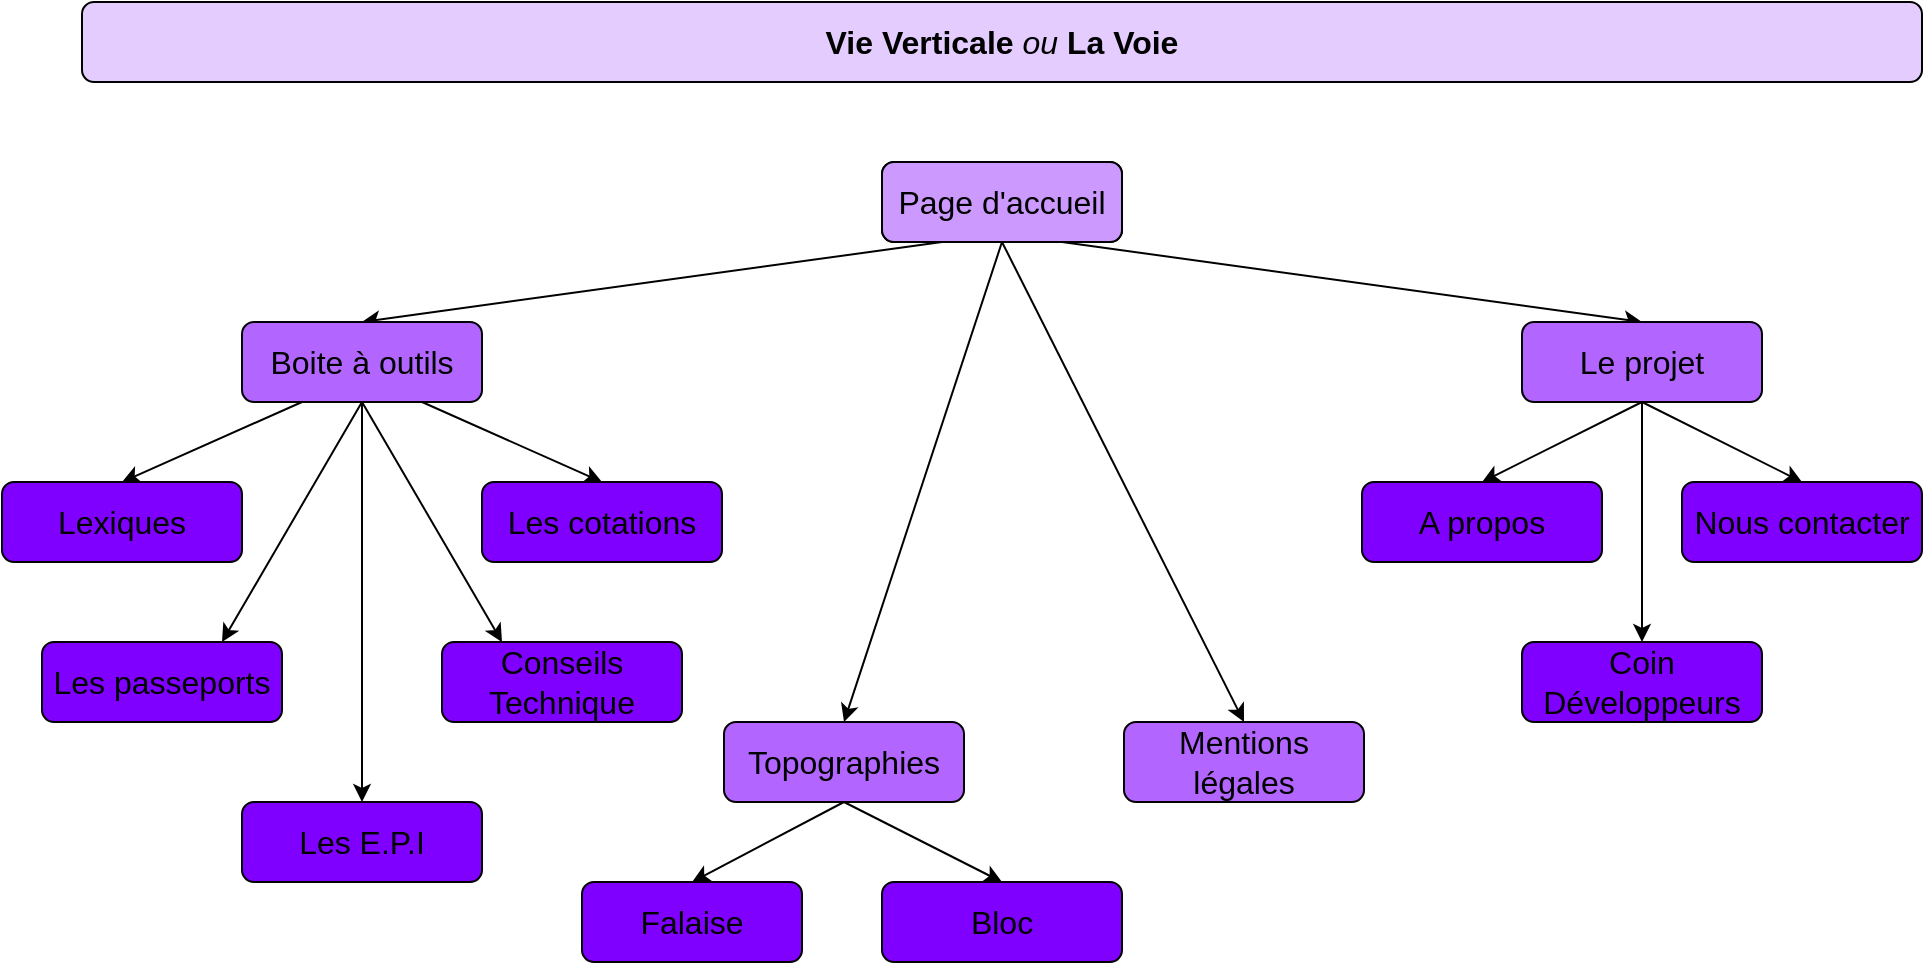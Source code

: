 <mxfile version="20.6.2" type="device"><diagram id="jU46aCAzkcniBVvtxLqw" name="Page-1"><mxGraphModel dx="981" dy="575" grid="1" gridSize="10" guides="1" tooltips="1" connect="1" arrows="1" fold="1" page="1" pageScale="1" pageWidth="1169" pageHeight="827" math="0" shadow="0"><root><mxCell id="0"/><mxCell id="1" parent="0"/><mxCell id="7ZIXcEC2cIEChUyz_D_p-1" value="&lt;font style=&quot;font-size: 16px;&quot;&gt;&lt;b&gt;Vie Verticale&lt;/b&gt; &lt;i&gt;ou &lt;/i&gt;&lt;b&gt;La Voie&lt;/b&gt;&lt;/font&gt;" style="text;html=1;strokeColor=default;fillColor=#E5CCFF;align=center;verticalAlign=middle;whiteSpace=wrap;rounded=1;fontColor=#000000;labelBackgroundColor=none;" vertex="1" parent="1"><mxGeometry x="120" y="40" width="920" height="40" as="geometry"/></mxCell><mxCell id="7ZIXcEC2cIEChUyz_D_p-20" style="edgeStyle=none;rounded=1;orthogonalLoop=1;jettySize=auto;html=1;exitX=0.75;exitY=1;exitDx=0;exitDy=0;entryX=0.5;entryY=0;entryDx=0;entryDy=0;fontSize=16;fontColor=#000000;labelBackgroundColor=none;" edge="1" parent="1" source="7ZIXcEC2cIEChUyz_D_p-2" target="7ZIXcEC2cIEChUyz_D_p-16"><mxGeometry relative="1" as="geometry"/></mxCell><mxCell id="7ZIXcEC2cIEChUyz_D_p-21" style="edgeStyle=none;rounded=1;orthogonalLoop=1;jettySize=auto;html=1;exitX=0.25;exitY=1;exitDx=0;exitDy=0;entryX=0.5;entryY=0;entryDx=0;entryDy=0;fontSize=16;fontColor=#000000;labelBackgroundColor=none;" edge="1" parent="1" source="7ZIXcEC2cIEChUyz_D_p-2" target="7ZIXcEC2cIEChUyz_D_p-48"><mxGeometry relative="1" as="geometry"><mxPoint x="260" y="200" as="targetPoint"/></mxGeometry></mxCell><mxCell id="7ZIXcEC2cIEChUyz_D_p-40" style="edgeStyle=none;rounded=1;orthogonalLoop=1;jettySize=auto;html=1;exitX=0.5;exitY=1;exitDx=0;exitDy=0;entryX=0.5;entryY=0;entryDx=0;entryDy=0;fontSize=16;startArrow=none;startFill=0;fontColor=#000000;labelBackgroundColor=none;" edge="1" parent="1" source="7ZIXcEC2cIEChUyz_D_p-2" target="7ZIXcEC2cIEChUyz_D_p-47"><mxGeometry relative="1" as="geometry"><mxPoint x="460" y="400" as="targetPoint"/></mxGeometry></mxCell><mxCell id="7ZIXcEC2cIEChUyz_D_p-41" style="edgeStyle=none;rounded=1;orthogonalLoop=1;jettySize=auto;html=1;exitX=0.5;exitY=1;exitDx=0;exitDy=0;entryX=0.5;entryY=0;entryDx=0;entryDy=0;fontSize=16;startArrow=none;startFill=0;fontColor=#000000;labelBackgroundColor=none;" edge="1" parent="1" source="7ZIXcEC2cIEChUyz_D_p-2" target="7ZIXcEC2cIEChUyz_D_p-22"><mxGeometry relative="1" as="geometry"/></mxCell><mxCell id="7ZIXcEC2cIEChUyz_D_p-2" value="&lt;font style=&quot;font-size: 16px;&quot;&gt;Page d'accueil&lt;/font&gt;" style="text;html=1;strokeColor=default;fillColor=none;align=center;verticalAlign=middle;whiteSpace=wrap;rounded=1;fontColor=#000000;labelBackgroundColor=none;" vertex="1" parent="1"><mxGeometry x="520" y="120" width="120" height="40" as="geometry"/></mxCell><mxCell id="7ZIXcEC2cIEChUyz_D_p-22" value="&lt;font style=&quot;font-size: 16px;&quot;&gt;Mentions légales&lt;/font&gt;" style="text;html=1;strokeColor=default;fillColor=#B266FF;align=center;verticalAlign=middle;whiteSpace=wrap;rounded=1;fontColor=#000000;labelBackgroundColor=none;fillStyle=solid;" vertex="1" parent="1"><mxGeometry x="641" y="400" width="120" height="40" as="geometry"/></mxCell><mxCell id="7ZIXcEC2cIEChUyz_D_p-31" style="edgeStyle=none;rounded=1;orthogonalLoop=1;jettySize=auto;html=1;exitX=0.75;exitY=1;exitDx=0;exitDy=0;entryX=0.5;entryY=0;entryDx=0;entryDy=0;fontSize=16;fontColor=#000000;labelBackgroundColor=none;" edge="1" parent="1" source="7ZIXcEC2cIEChUyz_D_p-48" target="7ZIXcEC2cIEChUyz_D_p-46"><mxGeometry relative="1" as="geometry"><mxPoint x="340" y="280" as="targetPoint"/></mxGeometry></mxCell><mxCell id="7ZIXcEC2cIEChUyz_D_p-27" value="&lt;font style=&quot;font-size: 16px;&quot;&gt;Les passeports&lt;/font&gt;" style="text;html=1;strokeColor=default;fillColor=#7F00FF;align=center;verticalAlign=middle;whiteSpace=wrap;rounded=1;fontColor=#000000;labelBackgroundColor=none;" vertex="1" parent="1"><mxGeometry x="100" y="360" width="120" height="40" as="geometry"/></mxCell><mxCell id="7ZIXcEC2cIEChUyz_D_p-30" style="edgeStyle=none;rounded=1;orthogonalLoop=1;jettySize=auto;html=1;exitX=0.5;exitY=1;exitDx=0;exitDy=0;entryX=0.75;entryY=0;entryDx=0;entryDy=0;fontSize=16;fontColor=#000000;labelBackgroundColor=none;" edge="1" parent="1" source="7ZIXcEC2cIEChUyz_D_p-48" target="7ZIXcEC2cIEChUyz_D_p-27"><mxGeometry relative="1" as="geometry"><mxPoint x="260" y="240" as="sourcePoint"/></mxGeometry></mxCell><mxCell id="7ZIXcEC2cIEChUyz_D_p-29" style="edgeStyle=none;rounded=1;orthogonalLoop=1;jettySize=auto;html=1;exitX=0.25;exitY=1;exitDx=0;exitDy=0;entryX=0.5;entryY=0;entryDx=0;entryDy=0;fontSize=16;fontColor=#000000;labelBackgroundColor=none;" edge="1" parent="1" source="7ZIXcEC2cIEChUyz_D_p-48" target="7ZIXcEC2cIEChUyz_D_p-45"><mxGeometry relative="1" as="geometry"/></mxCell><mxCell id="7ZIXcEC2cIEChUyz_D_p-16" value="&lt;font style=&quot;font-size: 16px;&quot;&gt;Le projet&lt;/font&gt;" style="text;html=1;strokeColor=default;fillColor=#B266FF;align=center;verticalAlign=middle;whiteSpace=wrap;rounded=1;fontColor=#000000;labelBackgroundColor=none;fillStyle=solid;" vertex="1" parent="1"><mxGeometry x="840" y="200" width="120" height="40" as="geometry"/></mxCell><mxCell id="7ZIXcEC2cIEChUyz_D_p-23" value="&lt;span style=&quot;font-size: 16px;&quot;&gt;Coin Développeurs&lt;/span&gt;" style="text;html=1;strokeColor=default;fillColor=#7F00FF;align=center;verticalAlign=middle;whiteSpace=wrap;rounded=1;fontColor=#000000;labelBackgroundColor=none;fillStyle=solid;" vertex="1" parent="1"><mxGeometry x="840" y="360" width="120" height="40" as="geometry"/></mxCell><mxCell id="7ZIXcEC2cIEChUyz_D_p-33" style="edgeStyle=none;rounded=1;orthogonalLoop=1;jettySize=auto;html=1;exitX=0.5;exitY=1;exitDx=0;exitDy=0;entryX=0.5;entryY=0;entryDx=0;entryDy=0;fontSize=16;fontColor=#000000;labelBackgroundColor=none;" edge="1" parent="1" source="7ZIXcEC2cIEChUyz_D_p-16" target="7ZIXcEC2cIEChUyz_D_p-23"><mxGeometry relative="1" as="geometry"/></mxCell><mxCell id="7ZIXcEC2cIEChUyz_D_p-24" value="&lt;font style=&quot;font-size: 16px;&quot;&gt;Nous contacter&lt;/font&gt;" style="text;html=1;strokeColor=default;fillColor=#7F00FF;align=center;verticalAlign=middle;whiteSpace=wrap;rounded=1;fontColor=#000000;labelBackgroundColor=none;fillStyle=solid;" vertex="1" parent="1"><mxGeometry x="920" y="280" width="120" height="40" as="geometry"/></mxCell><mxCell id="7ZIXcEC2cIEChUyz_D_p-34" style="edgeStyle=none;rounded=1;orthogonalLoop=1;jettySize=auto;html=1;exitX=0.5;exitY=1;exitDx=0;exitDy=0;entryX=0.5;entryY=0;entryDx=0;entryDy=0;fontSize=16;fontColor=#000000;labelBackgroundColor=none;" edge="1" parent="1" source="7ZIXcEC2cIEChUyz_D_p-16" target="7ZIXcEC2cIEChUyz_D_p-24"><mxGeometry relative="1" as="geometry"/></mxCell><mxCell id="7ZIXcEC2cIEChUyz_D_p-25" value="&lt;font style=&quot;font-size: 16px;&quot;&gt;A propos&lt;/font&gt;" style="text;html=1;strokeColor=default;fillColor=#7F00FF;align=center;verticalAlign=middle;whiteSpace=wrap;rounded=1;fontColor=#000000;labelBackgroundColor=none;fillStyle=solid;" vertex="1" parent="1"><mxGeometry x="760" y="280" width="120" height="40" as="geometry"/></mxCell><mxCell id="7ZIXcEC2cIEChUyz_D_p-32" style="edgeStyle=none;rounded=1;orthogonalLoop=1;jettySize=auto;html=1;exitX=0.5;exitY=1;exitDx=0;exitDy=0;entryX=0.5;entryY=0;entryDx=0;entryDy=0;fontSize=16;fontColor=#000000;labelBackgroundColor=none;" edge="1" parent="1" source="7ZIXcEC2cIEChUyz_D_p-16" target="7ZIXcEC2cIEChUyz_D_p-25"><mxGeometry relative="1" as="geometry"/></mxCell><mxCell id="7ZIXcEC2cIEChUyz_D_p-42" value="&lt;font style=&quot;font-size: 16px;&quot;&gt;Page d'accueil&lt;/font&gt;" style="text;html=1;strokeColor=default;fillColor=#CC99FF;align=center;verticalAlign=middle;whiteSpace=wrap;rounded=1;fontColor=#000000;labelBackgroundColor=none;" vertex="1" parent="1"><mxGeometry x="520" y="120" width="120" height="40" as="geometry"/></mxCell><mxCell id="7ZIXcEC2cIEChUyz_D_p-45" value="&lt;font style=&quot;font-size: 16px;&quot;&gt;Lexiques&lt;/font&gt;" style="text;html=1;strokeColor=default;fillColor=#7F00FF;align=center;verticalAlign=middle;whiteSpace=wrap;rounded=1;fontColor=#000000;labelBackgroundColor=none;" vertex="1" parent="1"><mxGeometry x="80" y="280" width="120" height="40" as="geometry"/></mxCell><mxCell id="7ZIXcEC2cIEChUyz_D_p-46" value="&lt;font style=&quot;font-size: 16px;&quot;&gt;Les cotations&lt;/font&gt;" style="text;html=1;strokeColor=default;fillColor=#7F00FF;align=center;verticalAlign=middle;whiteSpace=wrap;rounded=1;fontColor=#000000;labelBackgroundColor=none;fillStyle=solid;" vertex="1" parent="1"><mxGeometry x="320" y="280" width="120" height="40" as="geometry"/></mxCell><mxCell id="7ZIXcEC2cIEChUyz_D_p-50" style="edgeStyle=none;rounded=1;orthogonalLoop=1;jettySize=auto;html=1;exitX=0.5;exitY=1;exitDx=0;exitDy=0;entryX=0.25;entryY=0;entryDx=0;entryDy=0;labelBackgroundColor=none;fontSize=16;fontColor=#000000;startArrow=none;startFill=0;" edge="1" parent="1" source="7ZIXcEC2cIEChUyz_D_p-48" target="7ZIXcEC2cIEChUyz_D_p-49"><mxGeometry relative="1" as="geometry"/></mxCell><mxCell id="7ZIXcEC2cIEChUyz_D_p-52" style="edgeStyle=none;rounded=1;orthogonalLoop=1;jettySize=auto;html=1;exitX=0.5;exitY=1;exitDx=0;exitDy=0;entryX=0.5;entryY=0;entryDx=0;entryDy=0;labelBackgroundColor=none;fontSize=16;fontColor=#000000;startArrow=none;startFill=0;" edge="1" parent="1" source="7ZIXcEC2cIEChUyz_D_p-48" target="7ZIXcEC2cIEChUyz_D_p-51"><mxGeometry relative="1" as="geometry"/></mxCell><mxCell id="7ZIXcEC2cIEChUyz_D_p-48" value="&lt;font style=&quot;font-size: 16px;&quot;&gt;Boite à outils&lt;/font&gt;" style="text;html=1;strokeColor=default;fillColor=#B266FF;align=center;verticalAlign=middle;whiteSpace=wrap;rounded=1;fontColor=#000000;labelBackgroundColor=none;" vertex="1" parent="1"><mxGeometry x="200" y="200" width="120" height="40" as="geometry"/></mxCell><mxCell id="7ZIXcEC2cIEChUyz_D_p-49" value="&lt;font style=&quot;font-size: 16px;&quot;&gt;Conseils Technique&lt;/font&gt;" style="text;html=1;strokeColor=default;fillColor=#7F00FF;align=center;verticalAlign=middle;whiteSpace=wrap;rounded=1;fontColor=#000000;labelBackgroundColor=none;" vertex="1" parent="1"><mxGeometry x="300" y="360" width="120" height="40" as="geometry"/></mxCell><mxCell id="7ZIXcEC2cIEChUyz_D_p-51" value="&lt;font style=&quot;font-size: 16px;&quot;&gt;Les E.P.I&lt;/font&gt;" style="text;html=1;strokeColor=default;fillColor=#7F00FF;align=center;verticalAlign=middle;whiteSpace=wrap;rounded=1;fontColor=#000000;labelBackgroundColor=none;" vertex="1" parent="1"><mxGeometry x="200" y="440" width="120" height="40" as="geometry"/></mxCell><mxCell id="7ZIXcEC2cIEChUyz_D_p-8" value="&lt;font style=&quot;font-size: 16px;&quot;&gt;Falaise&lt;/font&gt;" style="text;html=1;strokeColor=default;fillColor=#7F00FF;align=center;verticalAlign=middle;whiteSpace=wrap;rounded=1;fontColor=#000000;labelBackgroundColor=none;fillStyle=solid;" vertex="1" parent="1"><mxGeometry x="370" y="480" width="110" height="40" as="geometry"/></mxCell><mxCell id="7ZIXcEC2cIEChUyz_D_p-18" style="rounded=1;orthogonalLoop=1;jettySize=auto;html=1;exitX=0.5;exitY=1;exitDx=0;exitDy=0;fontSize=16;entryX=0.5;entryY=0;entryDx=0;entryDy=0;fontColor=#000000;labelBackgroundColor=none;" edge="1" parent="1" source="7ZIXcEC2cIEChUyz_D_p-47" target="7ZIXcEC2cIEChUyz_D_p-8"><mxGeometry relative="1" as="geometry"><mxPoint x="460" y="440" as="sourcePoint"/></mxGeometry></mxCell><mxCell id="7ZIXcEC2cIEChUyz_D_p-11" value="&lt;font style=&quot;font-size: 16px;&quot;&gt;Bloc&lt;/font&gt;" style="text;html=1;strokeColor=default;fillColor=#7F00FF;align=center;verticalAlign=middle;whiteSpace=wrap;rounded=1;fontColor=#000000;labelBackgroundColor=none;fillStyle=solid;" vertex="1" parent="1"><mxGeometry x="520" y="480" width="120" height="40" as="geometry"/></mxCell><mxCell id="7ZIXcEC2cIEChUyz_D_p-19" style="edgeStyle=none;rounded=1;orthogonalLoop=1;jettySize=auto;html=1;exitX=0.5;exitY=1;exitDx=0;exitDy=0;entryX=0.5;entryY=0;entryDx=0;entryDy=0;fontSize=16;fontColor=#000000;labelBackgroundColor=none;" edge="1" parent="1" source="7ZIXcEC2cIEChUyz_D_p-47" target="7ZIXcEC2cIEChUyz_D_p-11"><mxGeometry relative="1" as="geometry"><mxPoint x="460" y="440" as="sourcePoint"/></mxGeometry></mxCell><mxCell id="7ZIXcEC2cIEChUyz_D_p-47" value="&lt;font style=&quot;font-size: 16px;&quot;&gt;Topographies&lt;/font&gt;" style="text;html=1;strokeColor=default;fillColor=#B266FF;align=center;verticalAlign=middle;whiteSpace=wrap;rounded=1;fontColor=#000000;labelBackgroundColor=none;fillStyle=solid;" vertex="1" parent="1"><mxGeometry x="441" y="400" width="120" height="40" as="geometry"/></mxCell></root></mxGraphModel></diagram></mxfile>